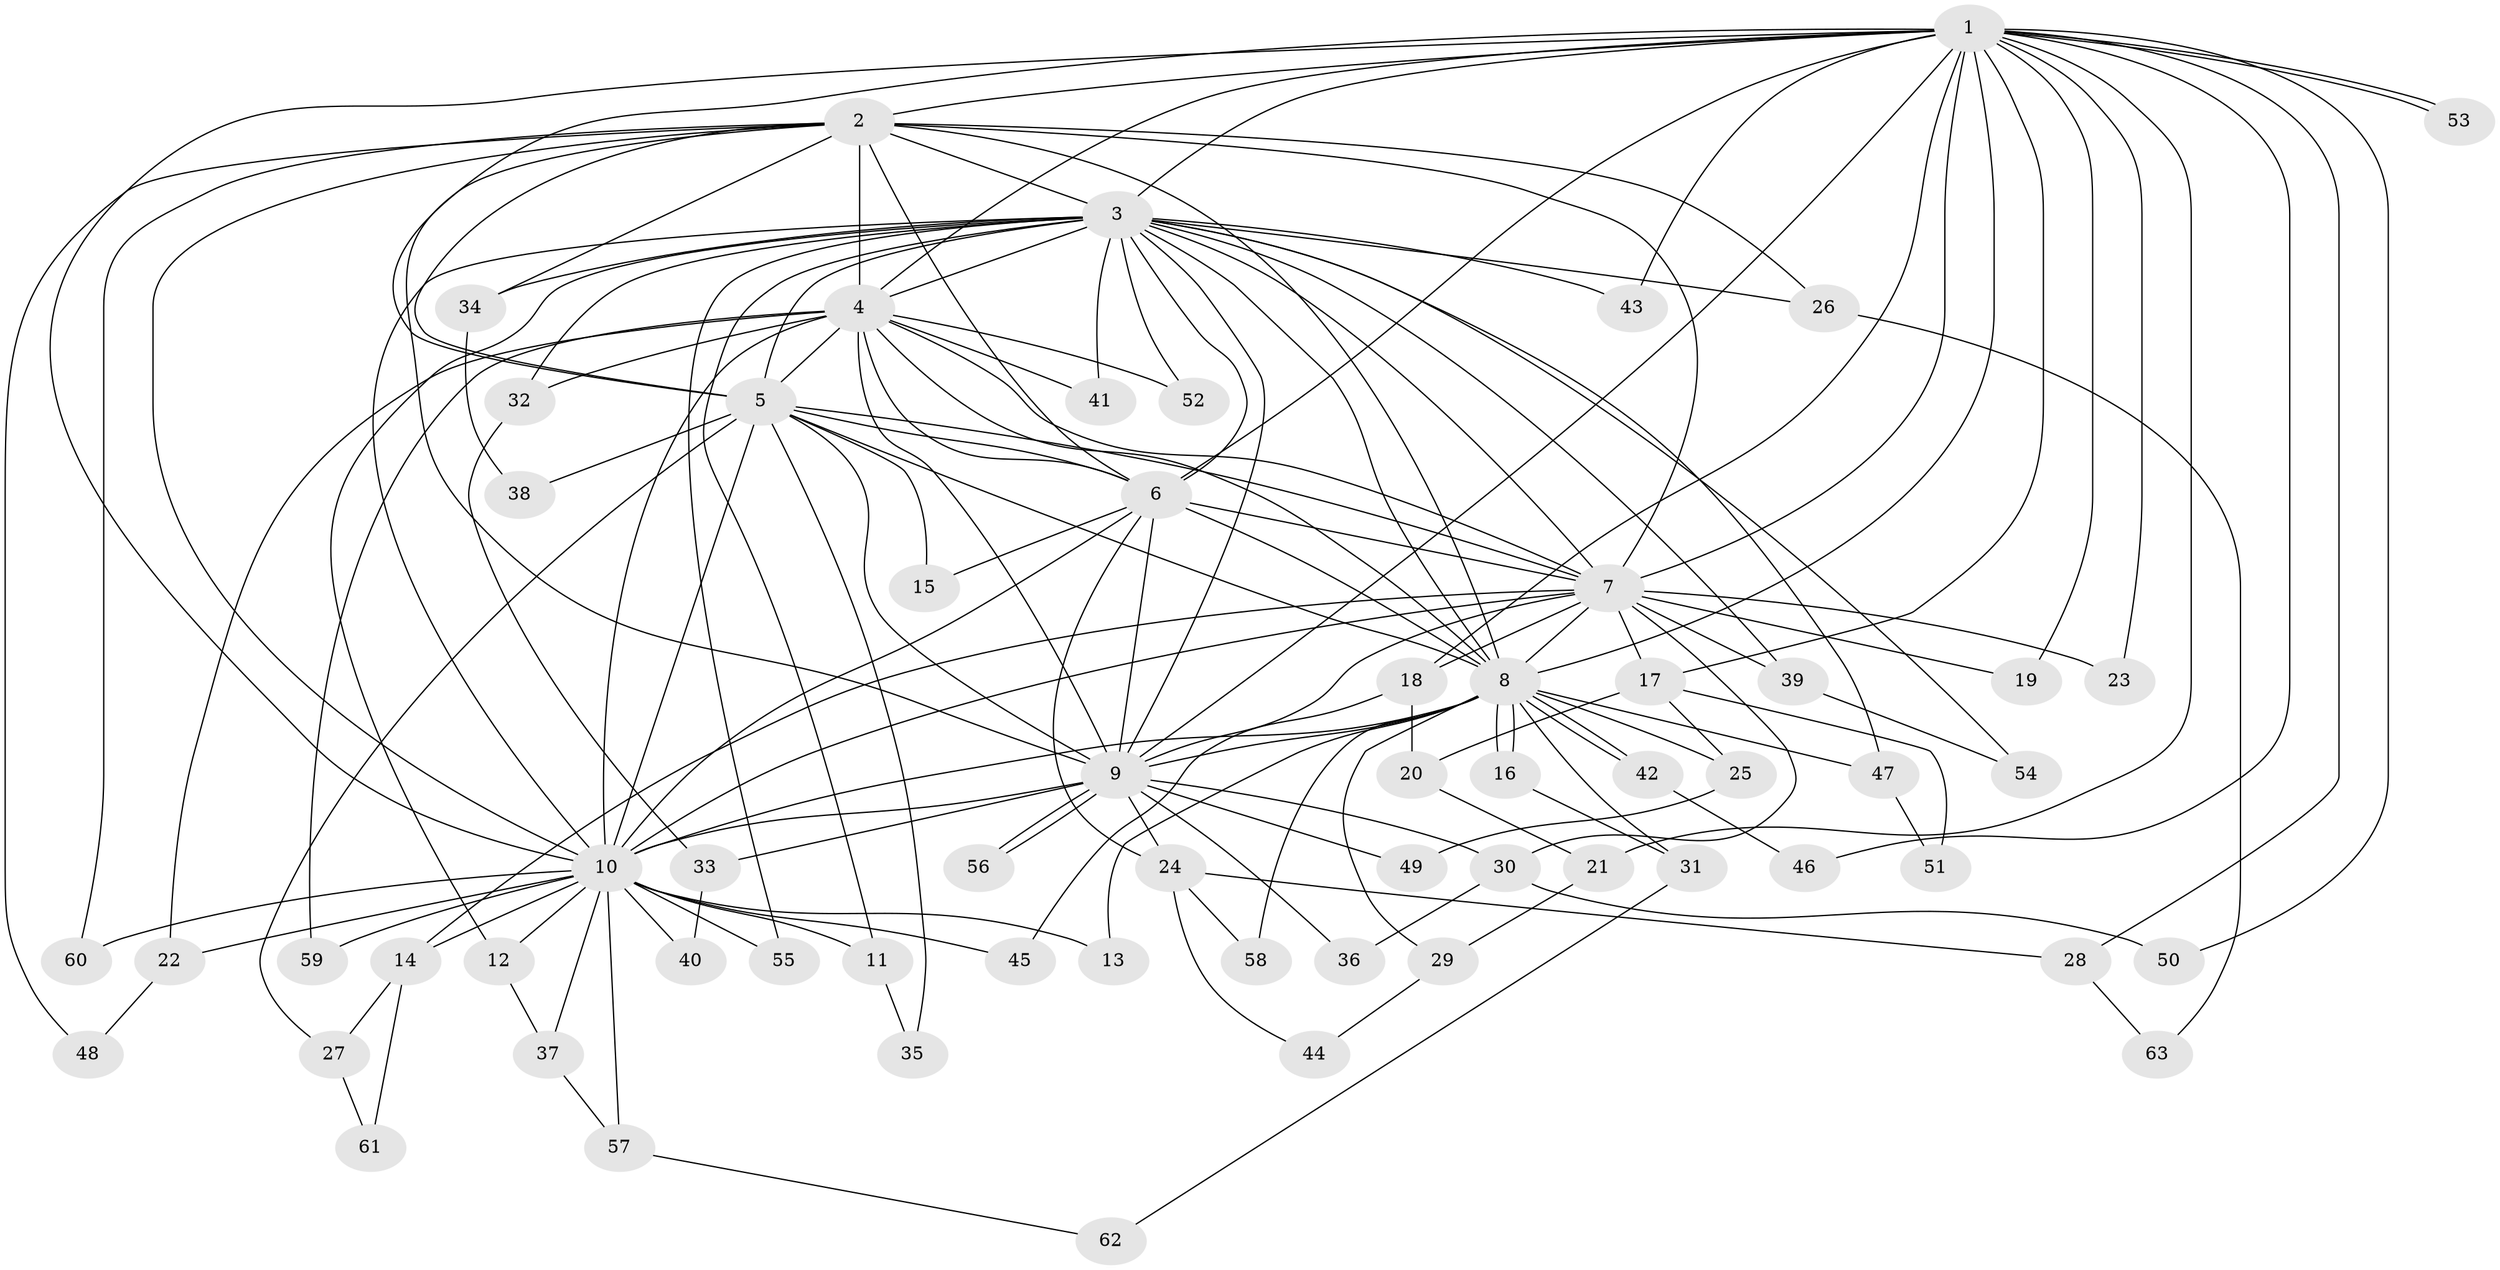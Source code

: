 // Generated by graph-tools (version 1.1) at 2025/14/03/09/25 04:14:10]
// undirected, 63 vertices, 151 edges
graph export_dot {
graph [start="1"]
  node [color=gray90,style=filled];
  1;
  2;
  3;
  4;
  5;
  6;
  7;
  8;
  9;
  10;
  11;
  12;
  13;
  14;
  15;
  16;
  17;
  18;
  19;
  20;
  21;
  22;
  23;
  24;
  25;
  26;
  27;
  28;
  29;
  30;
  31;
  32;
  33;
  34;
  35;
  36;
  37;
  38;
  39;
  40;
  41;
  42;
  43;
  44;
  45;
  46;
  47;
  48;
  49;
  50;
  51;
  52;
  53;
  54;
  55;
  56;
  57;
  58;
  59;
  60;
  61;
  62;
  63;
  1 -- 2;
  1 -- 3;
  1 -- 4;
  1 -- 5;
  1 -- 6;
  1 -- 7;
  1 -- 8;
  1 -- 9;
  1 -- 10;
  1 -- 17;
  1 -- 18;
  1 -- 19;
  1 -- 21;
  1 -- 23;
  1 -- 28;
  1 -- 43;
  1 -- 46;
  1 -- 50;
  1 -- 53;
  1 -- 53;
  2 -- 3;
  2 -- 4;
  2 -- 5;
  2 -- 6;
  2 -- 7;
  2 -- 8;
  2 -- 9;
  2 -- 10;
  2 -- 26;
  2 -- 34;
  2 -- 48;
  2 -- 60;
  3 -- 4;
  3 -- 5;
  3 -- 6;
  3 -- 7;
  3 -- 8;
  3 -- 9;
  3 -- 10;
  3 -- 11;
  3 -- 12;
  3 -- 26;
  3 -- 32;
  3 -- 34;
  3 -- 39;
  3 -- 41;
  3 -- 43;
  3 -- 47;
  3 -- 52;
  3 -- 54;
  3 -- 55;
  4 -- 5;
  4 -- 6;
  4 -- 7;
  4 -- 8;
  4 -- 9;
  4 -- 10;
  4 -- 22;
  4 -- 32;
  4 -- 41;
  4 -- 52;
  4 -- 59;
  5 -- 6;
  5 -- 7;
  5 -- 8;
  5 -- 9;
  5 -- 10;
  5 -- 15;
  5 -- 27;
  5 -- 35;
  5 -- 38;
  6 -- 7;
  6 -- 8;
  6 -- 9;
  6 -- 10;
  6 -- 15;
  6 -- 24;
  7 -- 8;
  7 -- 9;
  7 -- 10;
  7 -- 14;
  7 -- 17;
  7 -- 18;
  7 -- 19;
  7 -- 23;
  7 -- 30;
  7 -- 39;
  8 -- 9;
  8 -- 10;
  8 -- 13;
  8 -- 16;
  8 -- 16;
  8 -- 25;
  8 -- 29;
  8 -- 31;
  8 -- 42;
  8 -- 42;
  8 -- 47;
  8 -- 58;
  9 -- 10;
  9 -- 24;
  9 -- 30;
  9 -- 33;
  9 -- 36;
  9 -- 49;
  9 -- 56;
  9 -- 56;
  10 -- 11;
  10 -- 12;
  10 -- 13;
  10 -- 14;
  10 -- 22;
  10 -- 37;
  10 -- 40;
  10 -- 45;
  10 -- 55;
  10 -- 57;
  10 -- 59;
  10 -- 60;
  11 -- 35;
  12 -- 37;
  14 -- 27;
  14 -- 61;
  16 -- 31;
  17 -- 20;
  17 -- 25;
  17 -- 51;
  18 -- 20;
  18 -- 45;
  20 -- 21;
  21 -- 29;
  22 -- 48;
  24 -- 28;
  24 -- 44;
  24 -- 58;
  25 -- 49;
  26 -- 63;
  27 -- 61;
  28 -- 63;
  29 -- 44;
  30 -- 36;
  30 -- 50;
  31 -- 62;
  32 -- 33;
  33 -- 40;
  34 -- 38;
  37 -- 57;
  39 -- 54;
  42 -- 46;
  47 -- 51;
  57 -- 62;
}
